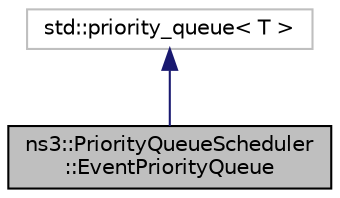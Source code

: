 digraph "ns3::PriorityQueueScheduler::EventPriorityQueue"
{
 // LATEX_PDF_SIZE
  edge [fontname="Helvetica",fontsize="10",labelfontname="Helvetica",labelfontsize="10"];
  node [fontname="Helvetica",fontsize="10",shape=record];
  Node1 [label="ns3::PriorityQueueScheduler\l::EventPriorityQueue",height=0.2,width=0.4,color="black", fillcolor="grey75", style="filled", fontcolor="black",tooltip="Custom priority_queue which supports remove, and returns entries in increasing time order."];
  Node2 -> Node1 [dir="back",color="midnightblue",fontsize="10",style="solid",fontname="Helvetica"];
  Node2 [label="std::priority_queue\< T \>",height=0.2,width=0.4,color="grey75", fillcolor="white", style="filled",tooltip=" "];
}
